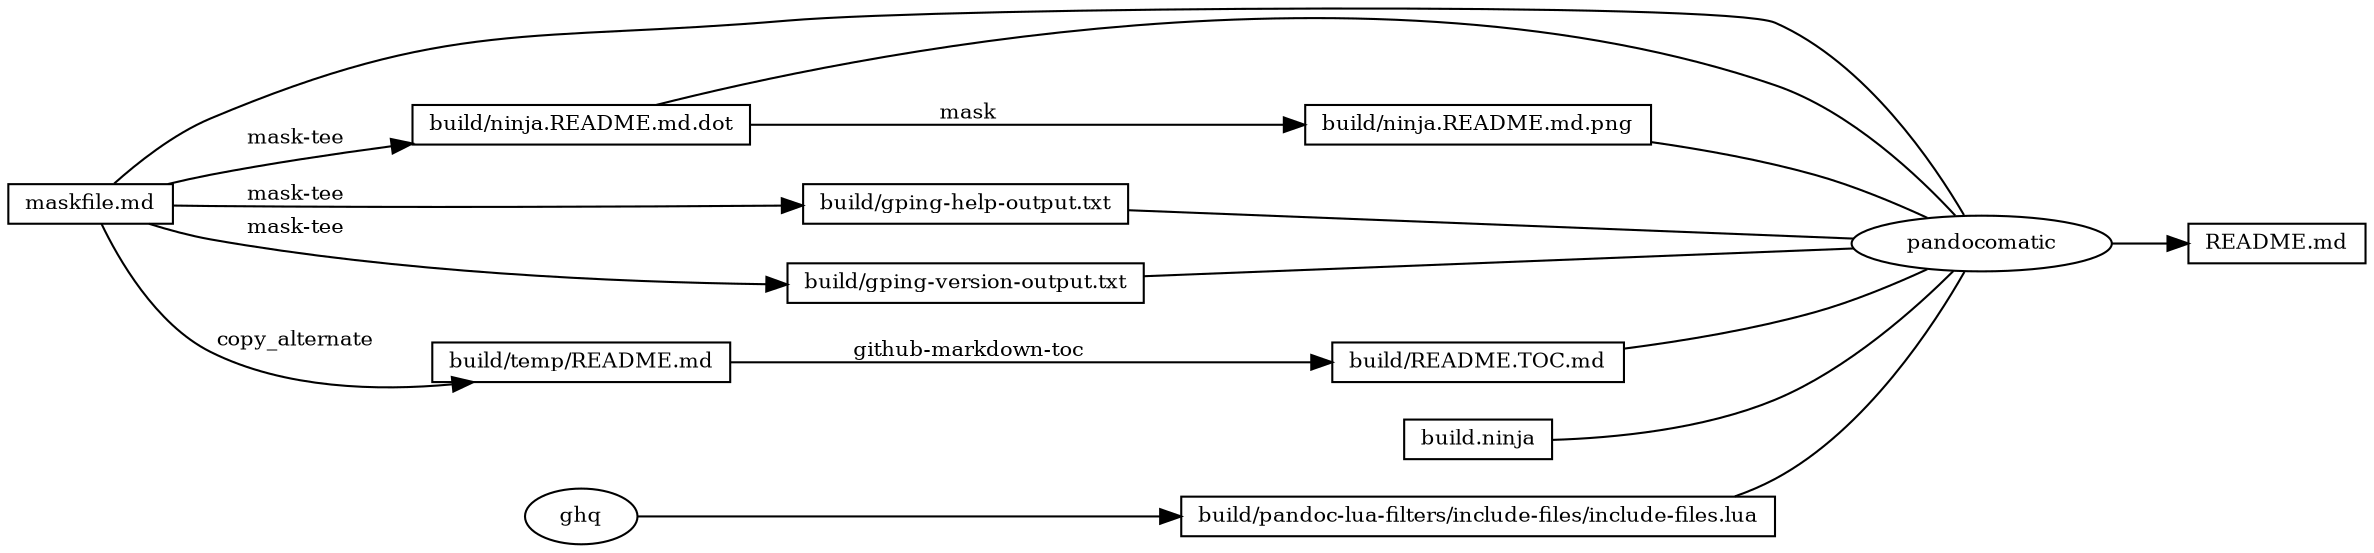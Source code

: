 digraph ninja {
rankdir="LR"
node [fontsize=10, shape=box, height=0.25]
edge [fontsize=10]
"0x7fe74c606140" [label="README.md"]
"0x7fe74c605ec0" [label="pandocomatic", shape=ellipse]
"0x7fe74c605ec0" -> "0x7fe74c606140"
"0x7fe74c605250" -> "0x7fe74c605ec0" [arrowhead=none]
"0x7fe74c606220" -> "0x7fe74c605ec0" [arrowhead=none]
"0x7fe74c605030" -> "0x7fe74c605ec0" [arrowhead=none]
"0x7fe74c605410" -> "0x7fe74c605ec0" [arrowhead=none]
"0x7fe74c605700" -> "0x7fe74c605ec0" [arrowhead=none]
"0x7fe74c6059b0" -> "0x7fe74c605ec0" [arrowhead=none]
"0x7fe74c605bd0" -> "0x7fe74c605ec0" [arrowhead=none]
"0x7fe74c605dd0" -> "0x7fe74c605ec0" [arrowhead=none]
"0x7fe74c605250" [label="maskfile.md"]
"0x7fe74c606220" [label="build.ninja"]
"0x7fe74c605030" [label="build/ninja.README.md.dot"]
"0x7fe74c605250" -> "0x7fe74c605030" [label=" mask-tee"]
"0x7fe74c605410" [label="build/ninja.README.md.png"]
"0x7fe74c605030" -> "0x7fe74c605410" [label=" mask"]
"0x7fe74c605700" [label="build/pandoc-lua-filters/include-files/include-files.lua"]
"0x7fe74c605690" [label="ghq", shape=ellipse]
"0x7fe74c605690" -> "0x7fe74c605700"
"0x7fe74c6059b0" [label="build/README.TOC.md"]
"0x7fe74c6058a0" -> "0x7fe74c6059b0" [label=" github-markdown-toc"]
"0x7fe74c6058a0" [label="build/temp/README.md"]
"0x7fe74c605250" -> "0x7fe74c6058a0" [label=" copy_alternate"]
"0x7fe74c605bd0" [label="build/gping-help-output.txt"]
"0x7fe74c605250" -> "0x7fe74c605bd0" [label=" mask-tee"]
"0x7fe74c605dd0" [label="build/gping-version-output.txt"]
"0x7fe74c605250" -> "0x7fe74c605dd0" [label=" mask-tee"]
}
